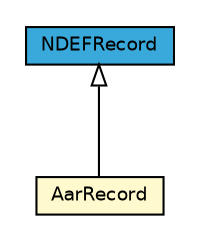 #!/usr/local/bin/dot
#
# Class diagram 
# Generated by UMLGraph version R5_7_2-3-gee82a7 (http://www.umlgraph.org/)
#

digraph G {
	edge [fontname="Helvetica",fontsize=10,labelfontname="Helvetica",labelfontsize=10];
	node [fontname="Helvetica",fontsize=10,shape=plaintext];
	nodesep=0.25;
	ranksep=0.5;
	// com.st.st25sdk.ndef.NDEFRecord
	c2261 [label=<<table title="com.st.st25sdk.ndef.NDEFRecord" border="0" cellborder="1" cellspacing="0" cellpadding="2" port="p" bgcolor="#39a9dc" href="./NDEFRecord.html">
		<tr><td><table border="0" cellspacing="0" cellpadding="1">
<tr><td align="center" balign="center"> NDEFRecord </td></tr>
		</table></td></tr>
		</table>>, URL="./NDEFRecord.html", fontname="Helvetica", fontcolor="black", fontsize=9.0];
	// com.st.st25sdk.ndef.AarRecord
	c2283 [label=<<table title="com.st.st25sdk.ndef.AarRecord" border="0" cellborder="1" cellspacing="0" cellpadding="2" port="p" bgcolor="lemonChiffon" href="./AarRecord.html">
		<tr><td><table border="0" cellspacing="0" cellpadding="1">
<tr><td align="center" balign="center"> AarRecord </td></tr>
		</table></td></tr>
		</table>>, URL="./AarRecord.html", fontname="Helvetica", fontcolor="black", fontsize=9.0];
	//com.st.st25sdk.ndef.AarRecord extends com.st.st25sdk.ndef.NDEFRecord
	c2261:p -> c2283:p [dir=back,arrowtail=empty];
}

